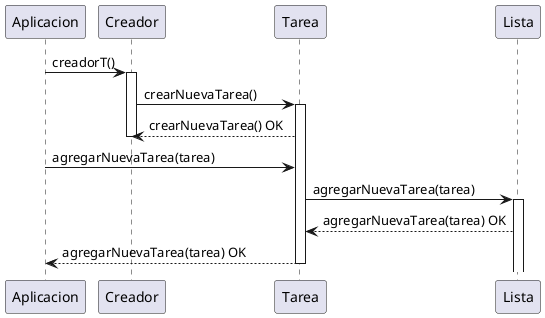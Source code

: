@startuml Diagrama Secuencia

 Aplicacion -> Creador: creadorT()
activate Creador

 Creador -> Tarea: crearNuevaTarea()
activate Tarea

 Creador <-- Tarea: crearNuevaTarea() OK
deactivate Creador


 Aplicacion -> Tarea: agregarNuevaTarea(tarea)
 Tarea -> Lista: agregarNuevaTarea(tarea)
activate Lista
 Tarea <-- Lista: agregarNuevaTarea(tarea) OK
 Aplicacion <-- Tarea: agregarNuevaTarea(tarea) OK
deactivate Tarea










@enduml